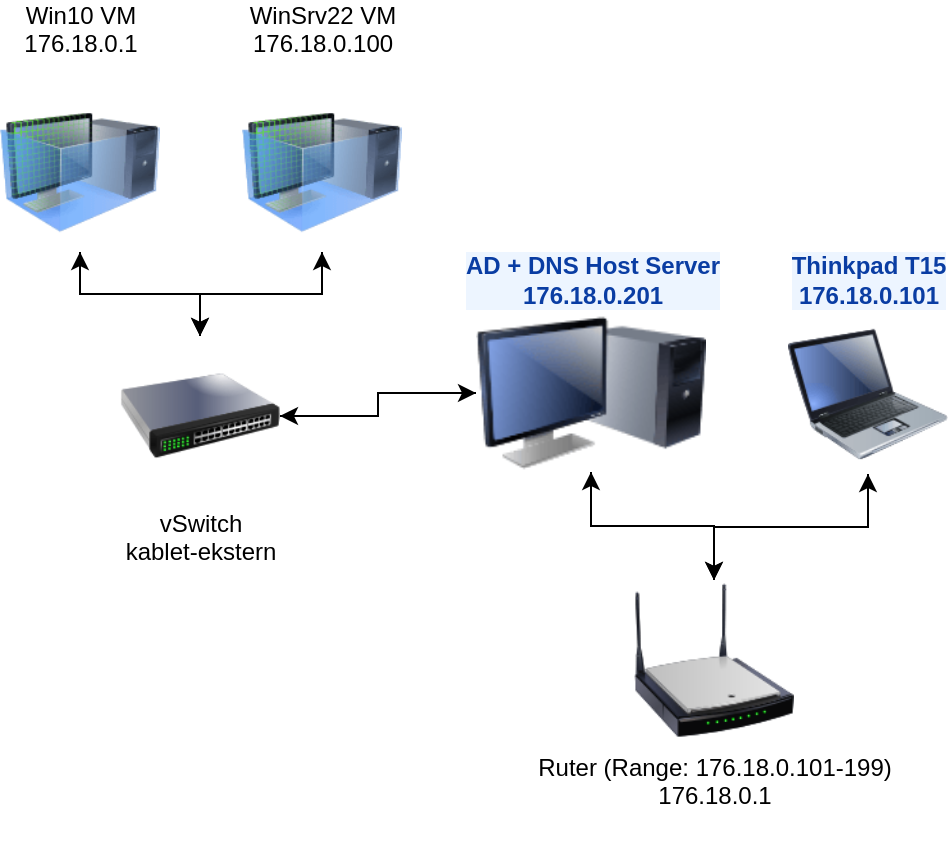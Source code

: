 <mxfile border="50" scale="3" compressed="false" locked="false" version="27.0.5">
  <diagram name="Blank" id="YmL12bMKpDGza6XwsDPr">
    <mxGraphModel dx="2039" dy="572" grid="0" gridSize="10" guides="1" tooltips="1" connect="1" arrows="1" fold="1" page="0" pageScale="1" pageWidth="827" pageHeight="1169" background="none" math="1" shadow="0">
      <root>
        <mxCell id="X5NqExCQtvZxIxQ7pmgY-0" />
        <mxCell id="1" parent="X5NqExCQtvZxIxQ7pmgY-0" />
        <mxCell id="pqWIpFZJdEByylqMywa0-6" value="" style="edgeStyle=orthogonalEdgeStyle;rounded=0;orthogonalLoop=1;jettySize=auto;html=1;" parent="1" source="jsnIF1tEi3C4ULb17azO-1" target="jsnIF1tEi3C4ULb17azO-6" edge="1">
          <mxGeometry relative="1" as="geometry" />
        </mxCell>
        <mxCell id="pqWIpFZJdEByylqMywa0-10" value="" style="edgeStyle=orthogonalEdgeStyle;rounded=0;orthogonalLoop=1;jettySize=auto;html=1;" parent="1" source="jsnIF1tEi3C4ULb17azO-1" target="jsnIF1tEi3C4ULb17azO-5" edge="1">
          <mxGeometry relative="1" as="geometry" />
        </mxCell>
        <mxCell id="jsnIF1tEi3C4ULb17azO-1" value="&lt;div&gt;Ruter (Range: 176.18.0.101-199)&lt;br&gt;176.18.0.1&lt;/div&gt;&lt;div&gt;&lt;br&gt;&lt;/div&gt;" style="image;html=1;image=img/lib/clip_art/networking/Wireless_Router_N_128x128.png" parent="1" vertex="1">
          <mxGeometry x="-499" y="341" width="80" height="80" as="geometry" />
        </mxCell>
        <mxCell id="pqWIpFZJdEByylqMywa0-21" style="edgeStyle=orthogonalEdgeStyle;rounded=0;orthogonalLoop=1;jettySize=auto;html=1;" parent="1" source="jsnIF1tEi3C4ULb17azO-5" target="pqWIpFZJdEByylqMywa0-14" edge="1">
          <mxGeometry relative="1" as="geometry" />
        </mxCell>
        <mxCell id="pqWIpFZJdEByylqMywa0-22" style="edgeStyle=orthogonalEdgeStyle;rounded=0;orthogonalLoop=1;jettySize=auto;html=1;" parent="1" source="jsnIF1tEi3C4ULb17azO-5" target="jsnIF1tEi3C4ULb17azO-1" edge="1">
          <mxGeometry relative="1" as="geometry" />
        </mxCell>
        <object label="&lt;div class=&quot;ewa-rteLine&quot;&gt;AD + DNS Host Server&lt;/div&gt;&lt;div class=&quot;ewa-rteLine&quot;&gt;176.18.0.201&lt;/div&gt;" placeholders="1" id="jsnIF1tEi3C4ULb17azO-5">
          <mxCell style="image;html=1;image=img/lib/clip_art/computers/Monitor_Tower_128x128.png;fontFamily=Helvetica;fontSize=12;fontColor=#0A3DA3;align=center;strokeWidth=2;fillColor=#EDF5FF;fontStyle=1;verticalAlign=bottom;strokeColor=none;labelBackgroundColor=#EDF5FF;labelBorderColor=none;labelPosition=center;verticalLabelPosition=top;" parent="1" vertex="1">
            <mxGeometry x="-578" y="208" width="115" height="79" as="geometry" />
          </mxCell>
        </object>
        <mxCell id="pqWIpFZJdEByylqMywa0-23" style="edgeStyle=orthogonalEdgeStyle;rounded=0;orthogonalLoop=1;jettySize=auto;html=1;" parent="1" source="jsnIF1tEi3C4ULb17azO-6" target="jsnIF1tEi3C4ULb17azO-1" edge="1">
          <mxGeometry relative="1" as="geometry" />
        </mxCell>
        <object label="&lt;div&gt;Thinkpad T15&lt;/div&gt;&lt;div class=&quot;ewa-rteLine&quot;&gt;176.18.0.101&lt;/div&gt;" placeholders="1" id="jsnIF1tEi3C4ULb17azO-6">
          <mxCell style="image;html=1;image=img/lib/clip_art/computers/Laptop_128x128.png;fontFamily=Helvetica;fontSize=12;fontColor=#0A3DA3;align=center;strokeWidth=2;fillColor=#EDF5FF;fontStyle=1;verticalAlign=bottom;strokeColor=none;labelBackgroundColor=#EDF5FF;labelBorderColor=none;labelPosition=center;verticalLabelPosition=top;" parent="1" vertex="1">
            <mxGeometry x="-422" y="208" width="80" height="80" as="geometry" />
          </mxCell>
        </object>
        <mxCell id="pqWIpFZJdEByylqMywa0-25" style="edgeStyle=orthogonalEdgeStyle;rounded=0;orthogonalLoop=1;jettySize=auto;html=1;" parent="1" source="jsnIF1tEi3C4ULb17azO-8" target="pqWIpFZJdEByylqMywa0-14" edge="1">
          <mxGeometry relative="1" as="geometry" />
        </mxCell>
        <mxCell id="jsnIF1tEi3C4ULb17azO-8" value="&lt;div&gt;Win10 VM&lt;/div&gt;&lt;div&gt;&lt;div class=&quot;ewa-rteLine&quot;&gt;176.18.0.1&lt;/div&gt;&lt;br&gt;&lt;/div&gt;" style="image;html=1;image=img/lib/clip_art/computers/Virtual_Machine_128x128.png;labelPosition=center;verticalLabelPosition=top;align=center;verticalAlign=bottom;" parent="1" vertex="1">
          <mxGeometry x="-816" y="97" width="80" height="80" as="geometry" />
        </mxCell>
        <mxCell id="pqWIpFZJdEByylqMywa0-24" style="edgeStyle=orthogonalEdgeStyle;rounded=0;orthogonalLoop=1;jettySize=auto;html=1;" parent="1" source="jsnIF1tEi3C4ULb17azO-9" target="pqWIpFZJdEByylqMywa0-14" edge="1">
          <mxGeometry relative="1" as="geometry" />
        </mxCell>
        <mxCell id="jsnIF1tEi3C4ULb17azO-9" value="&lt;div&gt;WinSrv22 VM&lt;/div&gt;&lt;div&gt;&lt;div class=&quot;ewa-rteLine&quot;&gt;176.18.0.100&lt;/div&gt;&lt;br&gt;&lt;/div&gt;" style="image;html=1;image=img/lib/clip_art/computers/Virtual_Machine_128x128.png;labelPosition=center;verticalLabelPosition=top;align=center;verticalAlign=bottom;" parent="1" vertex="1">
          <mxGeometry x="-695" y="97" width="80" height="80" as="geometry" />
        </mxCell>
        <mxCell id="pqWIpFZJdEByylqMywa0-18" style="edgeStyle=orthogonalEdgeStyle;rounded=0;orthogonalLoop=1;jettySize=auto;html=1;" parent="1" source="pqWIpFZJdEByylqMywa0-14" target="jsnIF1tEi3C4ULb17azO-8" edge="1">
          <mxGeometry relative="1" as="geometry" />
        </mxCell>
        <mxCell id="pqWIpFZJdEByylqMywa0-19" style="edgeStyle=orthogonalEdgeStyle;rounded=0;orthogonalLoop=1;jettySize=auto;html=1;" parent="1" source="pqWIpFZJdEByylqMywa0-14" target="jsnIF1tEi3C4ULb17azO-9" edge="1">
          <mxGeometry relative="1" as="geometry" />
        </mxCell>
        <mxCell id="pqWIpFZJdEByylqMywa0-20" style="edgeStyle=orthogonalEdgeStyle;rounded=0;orthogonalLoop=1;jettySize=auto;html=1;" parent="1" source="pqWIpFZJdEByylqMywa0-14" target="jsnIF1tEi3C4ULb17azO-5" edge="1">
          <mxGeometry relative="1" as="geometry" />
        </mxCell>
        <mxCell id="pqWIpFZJdEByylqMywa0-14" value="&lt;div&gt;vSwitch&lt;/div&gt;&lt;div&gt;kablet-ekstern&lt;/div&gt;" style="image;html=1;image=img/lib/clip_art/networking/Switch_128x128.png" parent="1" vertex="1">
          <mxGeometry x="-756" y="219" width="80" height="80" as="geometry" />
        </mxCell>
      </root>
    </mxGraphModel>
  </diagram>
</mxfile>
